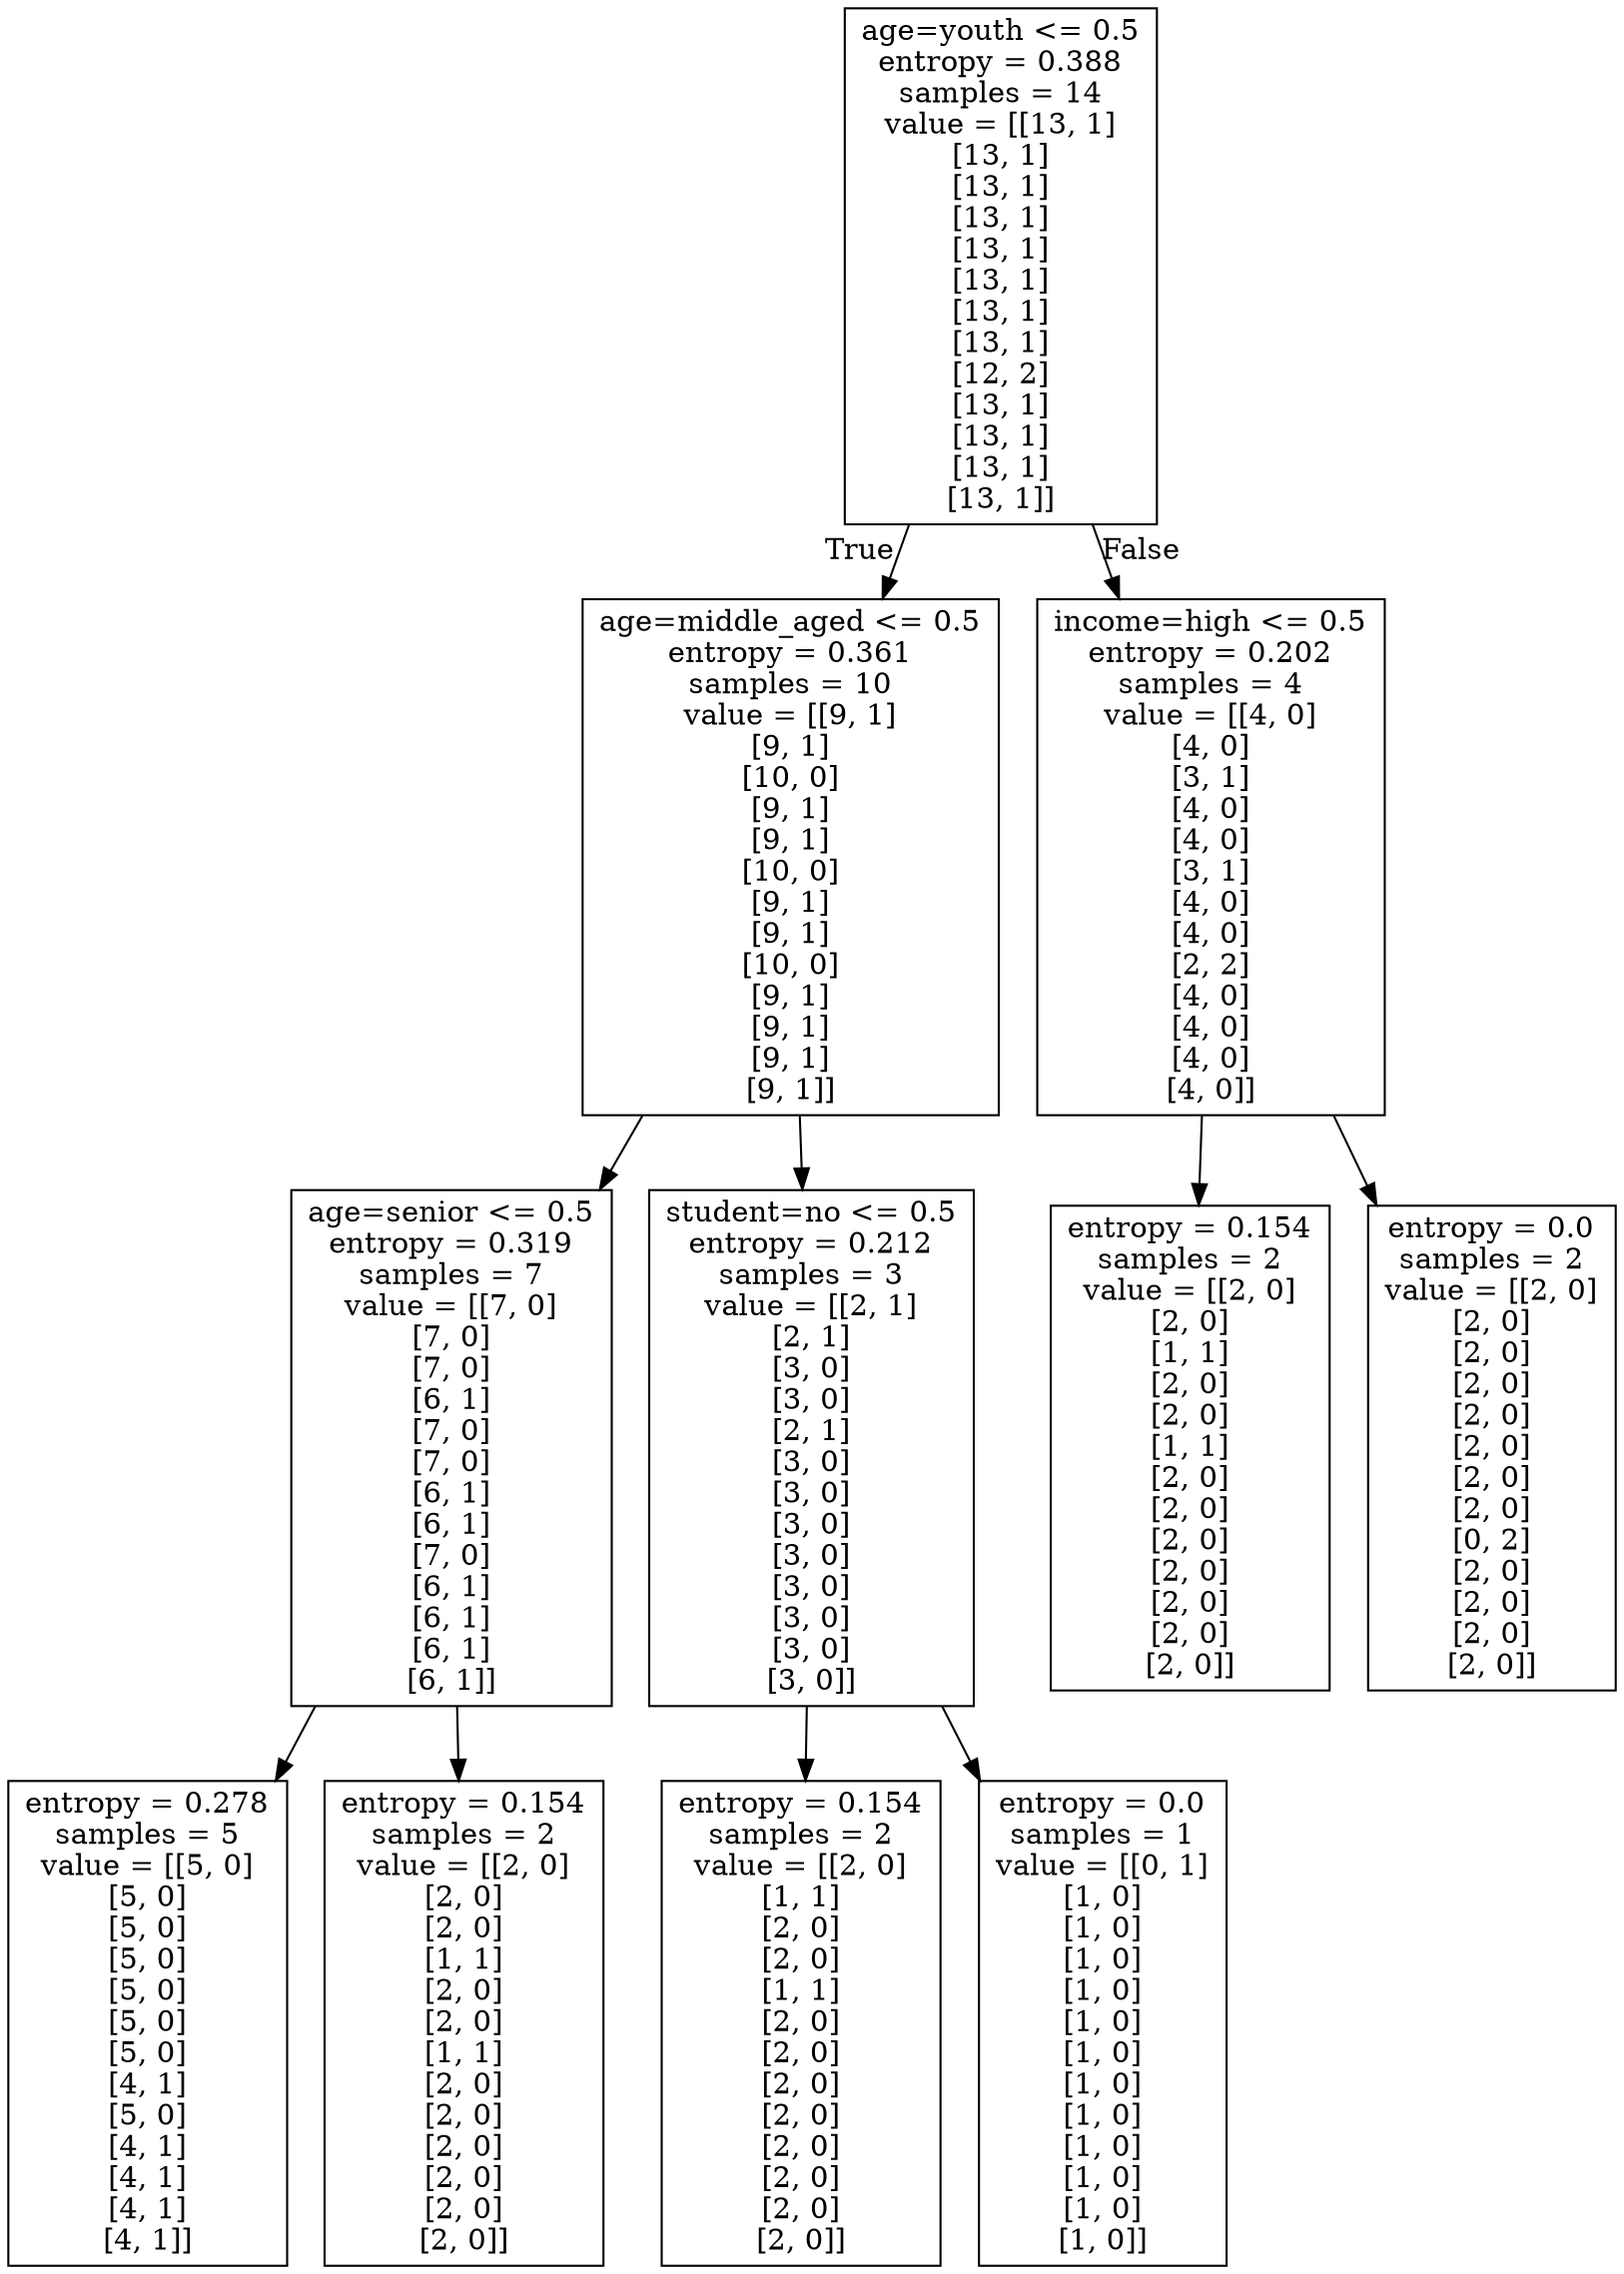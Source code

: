 digraph Tree {
node [shape=box] ;
0 [label="age=youth <= 0.5\nentropy = 0.388\nsamples = 14\nvalue = [[13, 1]\n[13, 1]\n[13, 1]\n[13, 1]\n[13, 1]\n[13, 1]\n[13, 1]\n[13, 1]\n[12, 2]\n[13, 1]\n[13, 1]\n[13, 1]\n[13, 1]]"] ;
1 [label="age=middle_aged <= 0.5\nentropy = 0.361\nsamples = 10\nvalue = [[9, 1]\n[9, 1]\n[10, 0]\n[9, 1]\n[9, 1]\n[10, 0]\n[9, 1]\n[9, 1]\n[10, 0]\n[9, 1]\n[9, 1]\n[9, 1]\n[9, 1]]"] ;
0 -> 1 [labeldistance=2.5, labelangle=45, headlabel="True"] ;
2 [label="age=senior <= 0.5\nentropy = 0.319\nsamples = 7\nvalue = [[7, 0]\n[7, 0]\n[7, 0]\n[6, 1]\n[7, 0]\n[7, 0]\n[6, 1]\n[6, 1]\n[7, 0]\n[6, 1]\n[6, 1]\n[6, 1]\n[6, 1]]"] ;
1 -> 2 ;
3 [label="entropy = 0.278\nsamples = 5\nvalue = [[5, 0]\n[5, 0]\n[5, 0]\n[5, 0]\n[5, 0]\n[5, 0]\n[5, 0]\n[4, 1]\n[5, 0]\n[4, 1]\n[4, 1]\n[4, 1]\n[4, 1]]"] ;
2 -> 3 ;
4 [label="entropy = 0.154\nsamples = 2\nvalue = [[2, 0]\n[2, 0]\n[2, 0]\n[1, 1]\n[2, 0]\n[2, 0]\n[1, 1]\n[2, 0]\n[2, 0]\n[2, 0]\n[2, 0]\n[2, 0]\n[2, 0]]"] ;
2 -> 4 ;
5 [label="student=no <= 0.5\nentropy = 0.212\nsamples = 3\nvalue = [[2, 1]\n[2, 1]\n[3, 0]\n[3, 0]\n[2, 1]\n[3, 0]\n[3, 0]\n[3, 0]\n[3, 0]\n[3, 0]\n[3, 0]\n[3, 0]\n[3, 0]]"] ;
1 -> 5 ;
6 [label="entropy = 0.154\nsamples = 2\nvalue = [[2, 0]\n[1, 1]\n[2, 0]\n[2, 0]\n[1, 1]\n[2, 0]\n[2, 0]\n[2, 0]\n[2, 0]\n[2, 0]\n[2, 0]\n[2, 0]\n[2, 0]]"] ;
5 -> 6 ;
7 [label="entropy = 0.0\nsamples = 1\nvalue = [[0, 1]\n[1, 0]\n[1, 0]\n[1, 0]\n[1, 0]\n[1, 0]\n[1, 0]\n[1, 0]\n[1, 0]\n[1, 0]\n[1, 0]\n[1, 0]\n[1, 0]]"] ;
5 -> 7 ;
8 [label="income=high <= 0.5\nentropy = 0.202\nsamples = 4\nvalue = [[4, 0]\n[4, 0]\n[3, 1]\n[4, 0]\n[4, 0]\n[3, 1]\n[4, 0]\n[4, 0]\n[2, 2]\n[4, 0]\n[4, 0]\n[4, 0]\n[4, 0]]"] ;
0 -> 8 [labeldistance=2.5, labelangle=-45, headlabel="False"] ;
9 [label="entropy = 0.154\nsamples = 2\nvalue = [[2, 0]\n[2, 0]\n[1, 1]\n[2, 0]\n[2, 0]\n[1, 1]\n[2, 0]\n[2, 0]\n[2, 0]\n[2, 0]\n[2, 0]\n[2, 0]\n[2, 0]]"] ;
8 -> 9 ;
10 [label="entropy = 0.0\nsamples = 2\nvalue = [[2, 0]\n[2, 0]\n[2, 0]\n[2, 0]\n[2, 0]\n[2, 0]\n[2, 0]\n[2, 0]\n[0, 2]\n[2, 0]\n[2, 0]\n[2, 0]\n[2, 0]]"] ;
8 -> 10 ;
}